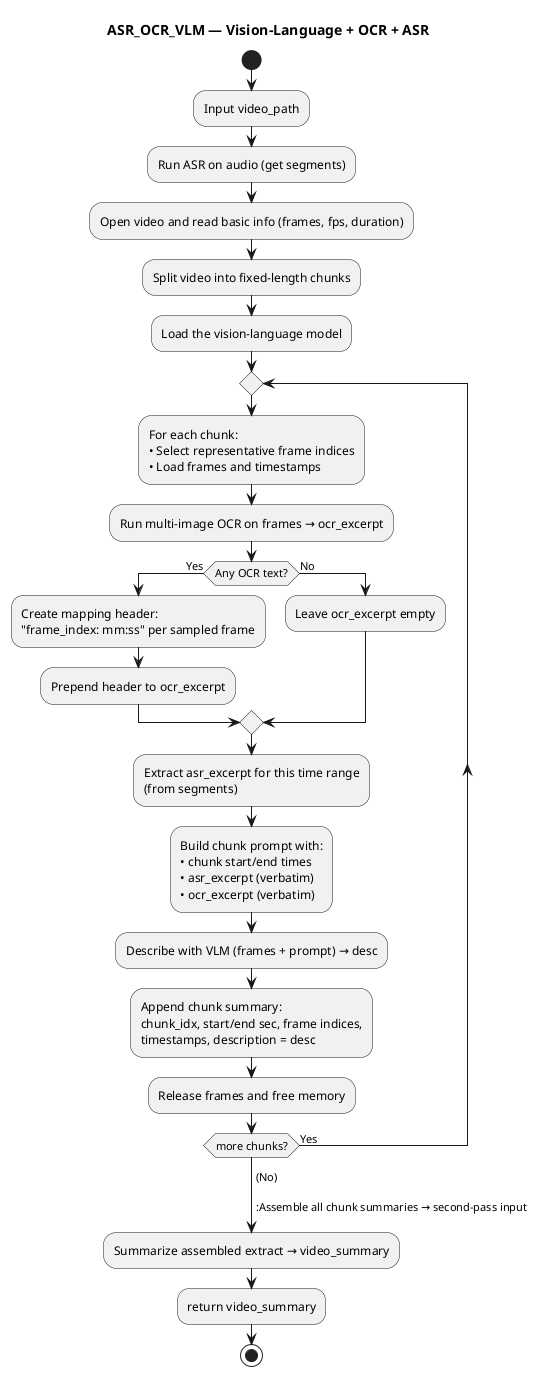 @startuml
title ASR_OCR_VLM — Vision-Language + OCR + ASR

start
:Input video_path;
:Run ASR on audio (get segments);
:Open video and read basic info (frames, fps, duration);
:Split video into fixed-length chunks;
:Load the vision-language model;

repeat
  :For each chunk:\n• Select representative frame indices\n• Load frames and timestamps;
  :Run multi-image OCR on frames → ocr_excerpt;
  if (Any OCR text?) then (Yes)
    :Create mapping header:\n"frame_index: mm:ss" per sampled frame;
    :Prepend header to ocr_excerpt;
  else (No)
    :Leave ocr_excerpt empty;
  endif

  :Extract asr_excerpt for this time range\n(from segments);
  :Build chunk prompt with:\n• chunk start/end times\n• asr_excerpt (verbatim)\n• ocr_excerpt (verbatim);
  :Describe with VLM (frames + prompt) → desc;

  :Append chunk summary:\nchunk_idx, start/end sec, frame indices,\ntimestamps, description = desc;
  :Release frames and free memory;
repeat while (more chunks?) is (Yes)
-> (No)

:Assemble all chunk summaries → second-pass input;
:Summarize assembled extract → video_summary;
:return video_summary;
stop
@enduml

